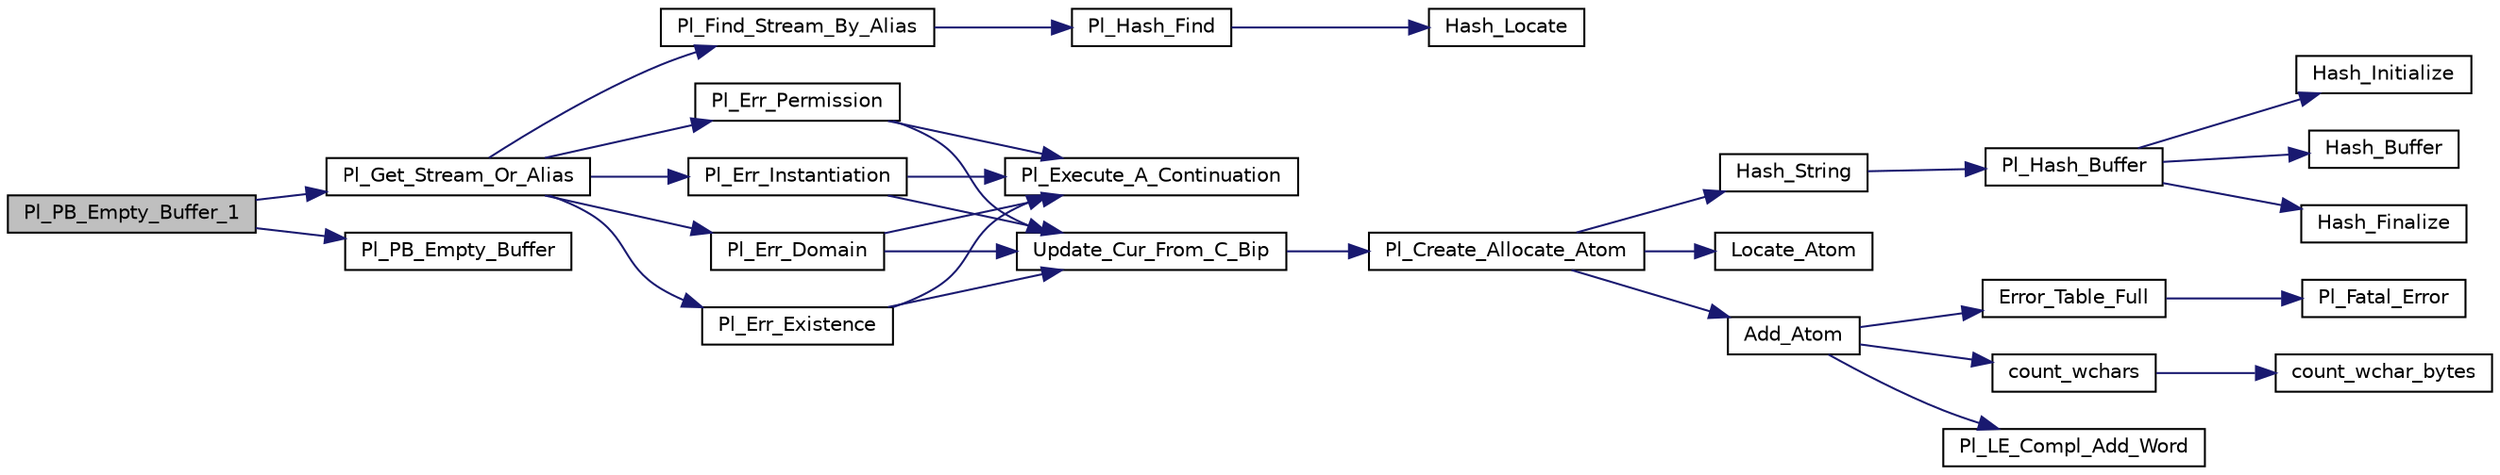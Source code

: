 digraph "Pl_PB_Empty_Buffer_1"
{
  edge [fontname="Helvetica",fontsize="10",labelfontname="Helvetica",labelfontsize="10"];
  node [fontname="Helvetica",fontsize="10",shape=record];
  rankdir="LR";
  Node1 [label="Pl_PB_Empty_Buffer_1",height=0.2,width=0.4,color="black", fillcolor="grey75", style="filled", fontcolor="black"];
  Node1 -> Node2 [color="midnightblue",fontsize="10",style="solid",fontname="Helvetica"];
  Node2 [label="Pl_Get_Stream_Or_Alias",height=0.2,width=0.4,color="black", fillcolor="white", style="filled",URL="$stream__supp_8c.html#af518013843b1fcfaa63aeaaebc937713"];
  Node2 -> Node3 [color="midnightblue",fontsize="10",style="solid",fontname="Helvetica"];
  Node3 [label="Pl_Find_Stream_By_Alias",height=0.2,width=0.4,color="black", fillcolor="white", style="filled",URL="$stream__supp_8c.html#a3373c0be2228d65eab1110cfa6224b79"];
  Node3 -> Node4 [color="midnightblue",fontsize="10",style="solid",fontname="Helvetica"];
  Node4 [label="Pl_Hash_Find",height=0.2,width=0.4,color="black", fillcolor="white", style="filled",URL="$hash_8c.html#aec674b585bde3301a8a850dd742cc243"];
  Node4 -> Node5 [color="midnightblue",fontsize="10",style="solid",fontname="Helvetica"];
  Node5 [label="Hash_Locate",height=0.2,width=0.4,color="black", fillcolor="white", style="filled",URL="$hash_8c.html#a12948099c13cb849ed3575849492ac33"];
  Node2 -> Node6 [color="midnightblue",fontsize="10",style="solid",fontname="Helvetica"];
  Node6 [label="Pl_Err_Instantiation",height=0.2,width=0.4,color="black", fillcolor="white", style="filled",URL="$error__supp_8c.html#a17057fc5577da70316e8f62fca4743f7"];
  Node6 -> Node7 [color="midnightblue",fontsize="10",style="solid",fontname="Helvetica"];
  Node7 [label="Update_Cur_From_C_Bip",height=0.2,width=0.4,color="black", fillcolor="white", style="filled",URL="$error__supp_8c.html#aef1341aeb3ceb943d8e9d7d6f77b0582"];
  Node7 -> Node8 [color="midnightblue",fontsize="10",style="solid",fontname="Helvetica"];
  Node8 [label="Pl_Create_Allocate_Atom",height=0.2,width=0.4,color="black", fillcolor="white", style="filled",URL="$atom_8c.html#a76a3983dda97458000ed903b9bc94f6c"];
  Node8 -> Node9 [color="midnightblue",fontsize="10",style="solid",fontname="Helvetica"];
  Node9 [label="Hash_String",height=0.2,width=0.4,color="black", fillcolor="white", style="filled",URL="$atom_8c.html#a9ed09c0173fe0a0e6d0f90ec363687fe"];
  Node9 -> Node10 [color="midnightblue",fontsize="10",style="solid",fontname="Helvetica"];
  Node10 [label="Pl_Hash_Buffer",height=0.2,width=0.4,color="black", fillcolor="white", style="filled",URL="$hash__fct_8c.html#a59393adcfbeeda198a890af25f29cf7c"];
  Node10 -> Node11 [color="midnightblue",fontsize="10",style="solid",fontname="Helvetica"];
  Node11 [label="Hash_Initialize",height=0.2,width=0.4,color="black", fillcolor="white", style="filled",URL="$hash__fct_8c.html#abe414d7525a1bb4fcb8e4fd757498cb9"];
  Node10 -> Node12 [color="midnightblue",fontsize="10",style="solid",fontname="Helvetica"];
  Node12 [label="Hash_Buffer",height=0.2,width=0.4,color="black", fillcolor="white", style="filled",URL="$hash__fct_8c.html#a8b1af6cc6089ce3e2e3dc0a8a0d55e90"];
  Node10 -> Node13 [color="midnightblue",fontsize="10",style="solid",fontname="Helvetica"];
  Node13 [label="Hash_Finalize",height=0.2,width=0.4,color="black", fillcolor="white", style="filled",URL="$hash__fct_8c.html#aa33bb265b03bb03aa455241e374409f7"];
  Node8 -> Node14 [color="midnightblue",fontsize="10",style="solid",fontname="Helvetica"];
  Node14 [label="Locate_Atom",height=0.2,width=0.4,color="black", fillcolor="white", style="filled",URL="$atom_8c.html#ad4222685eae3cdb0315df48a8a7e89fc"];
  Node8 -> Node15 [color="midnightblue",fontsize="10",style="solid",fontname="Helvetica"];
  Node15 [label="Add_Atom",height=0.2,width=0.4,color="black", fillcolor="white", style="filled",URL="$atom_8c.html#abe628ad301508c0ed926cfb4bc791818"];
  Node15 -> Node16 [color="midnightblue",fontsize="10",style="solid",fontname="Helvetica"];
  Node16 [label="Error_Table_Full",height=0.2,width=0.4,color="black", fillcolor="white", style="filled",URL="$atom_8c.html#a37c733b7022eab8b9b95f0182591ee15"];
  Node16 -> Node17 [color="midnightblue",fontsize="10",style="solid",fontname="Helvetica"];
  Node17 [label="Pl_Fatal_Error",height=0.2,width=0.4,color="black", fillcolor="white", style="filled",URL="$misc_8c.html#a190fea7904d7245d4fdc5e9404a07907"];
  Node15 -> Node18 [color="midnightblue",fontsize="10",style="solid",fontname="Helvetica"];
  Node18 [label="count_wchars",height=0.2,width=0.4,color="black", fillcolor="white", style="filled",URL="$pl__wchar_8c.html#a55a0d7269a65645bbd4c978385b0c7a3"];
  Node18 -> Node19 [color="midnightblue",fontsize="10",style="solid",fontname="Helvetica"];
  Node19 [label="count_wchar_bytes",height=0.2,width=0.4,color="black", fillcolor="white", style="filled",URL="$pl__wchar_8c.html#afa9feb443cef2f8da40dd45a8c0e273d"];
  Node15 -> Node20 [color="midnightblue",fontsize="10",style="solid",fontname="Helvetica"];
  Node20 [label="Pl_LE_Compl_Add_Word",height=0.2,width=0.4,color="black", fillcolor="white", style="filled",URL="$linedit_8c.html#ab2a8db946ffd8187b5216ff4ac8cbe7c"];
  Node6 -> Node21 [color="midnightblue",fontsize="10",style="solid",fontname="Helvetica"];
  Node21 [label="Pl_Execute_A_Continuation",height=0.2,width=0.4,color="black", fillcolor="white", style="filled",URL="$engine_8c.html#ae0fcb6df66410fd57c52a0ba16527642"];
  Node2 -> Node22 [color="midnightblue",fontsize="10",style="solid",fontname="Helvetica"];
  Node22 [label="Pl_Err_Domain",height=0.2,width=0.4,color="black", fillcolor="white", style="filled",URL="$error__supp_8c.html#a3e55bc25f2716a2492cdd6c8baddec88"];
  Node22 -> Node7 [color="midnightblue",fontsize="10",style="solid",fontname="Helvetica"];
  Node22 -> Node21 [color="midnightblue",fontsize="10",style="solid",fontname="Helvetica"];
  Node2 -> Node23 [color="midnightblue",fontsize="10",style="solid",fontname="Helvetica"];
  Node23 [label="Pl_Err_Existence",height=0.2,width=0.4,color="black", fillcolor="white", style="filled",URL="$error__supp_8c.html#a1b967689bb0b5856152a1b9304570e66"];
  Node23 -> Node7 [color="midnightblue",fontsize="10",style="solid",fontname="Helvetica"];
  Node23 -> Node21 [color="midnightblue",fontsize="10",style="solid",fontname="Helvetica"];
  Node2 -> Node24 [color="midnightblue",fontsize="10",style="solid",fontname="Helvetica"];
  Node24 [label="Pl_Err_Permission",height=0.2,width=0.4,color="black", fillcolor="white", style="filled",URL="$error__supp_8c.html#aaabb1cf3d95cae6233891669b077ab2c"];
  Node24 -> Node7 [color="midnightblue",fontsize="10",style="solid",fontname="Helvetica"];
  Node24 -> Node21 [color="midnightblue",fontsize="10",style="solid",fontname="Helvetica"];
  Node1 -> Node25 [color="midnightblue",fontsize="10",style="solid",fontname="Helvetica"];
  Node25 [label="Pl_PB_Empty_Buffer",height=0.2,width=0.4,color="black", fillcolor="white", style="filled",URL="$stream__supp_8c.html#a73435090fcbecc5664b45fd561cd9ead"];
}
